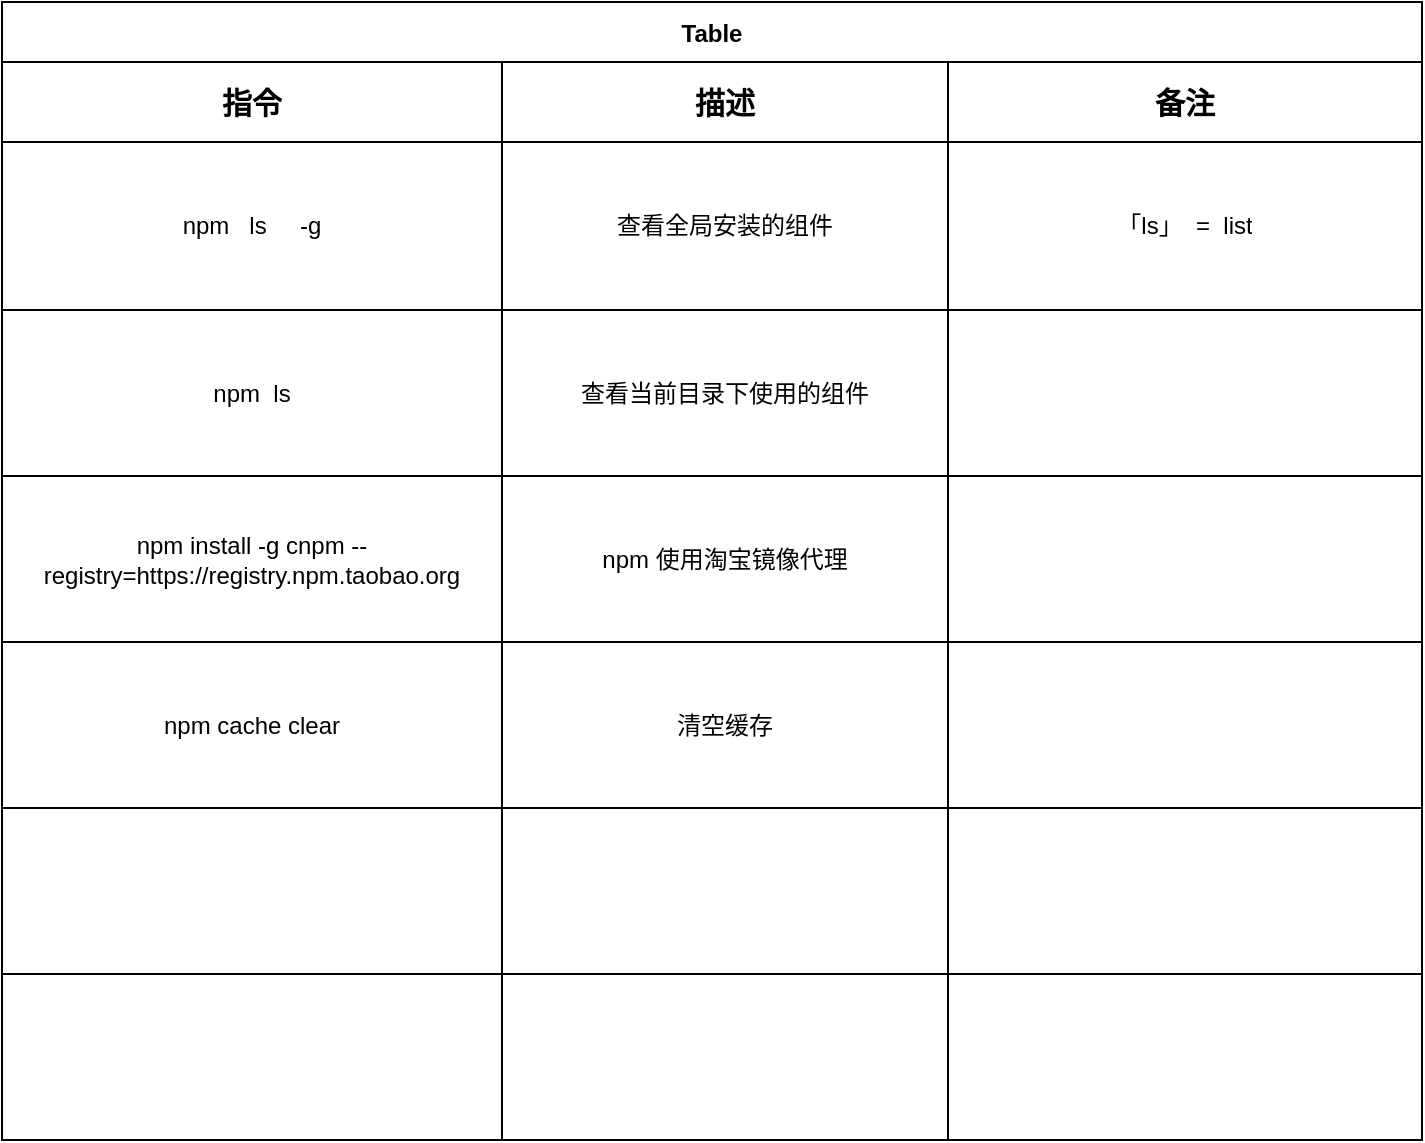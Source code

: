 <mxfile version="20.8.23" type="github" pages="4">
  <diagram id="Oyq91yuEJXcaoIzXLyiR" name="常用指令">
    <mxGraphModel dx="1658" dy="853" grid="1" gridSize="10" guides="1" tooltips="1" connect="1" arrows="1" fold="1" page="1" pageScale="1" pageWidth="827" pageHeight="1169" math="0" shadow="0">
      <root>
        <mxCell id="0" />
        <mxCell id="1" parent="0" />
        <mxCell id="O1SG60CZXvXo5kb9yoQP-1" value="Table" style="shape=table;startSize=30;container=1;collapsible=0;childLayout=tableLayout;fontStyle=1;align=center;" parent="1" vertex="1">
          <mxGeometry x="70" y="200" width="710" height="569" as="geometry" />
        </mxCell>
        <mxCell id="O1SG60CZXvXo5kb9yoQP-2" value="" style="shape=tableRow;horizontal=0;startSize=0;swimlaneHead=0;swimlaneBody=0;top=0;left=0;bottom=0;right=0;collapsible=0;dropTarget=0;fillColor=none;points=[[0,0.5],[1,0.5]];portConstraint=eastwest;fontStyle=0" parent="O1SG60CZXvXo5kb9yoQP-1" vertex="1">
          <mxGeometry y="30" width="710" height="40" as="geometry" />
        </mxCell>
        <mxCell id="O1SG60CZXvXo5kb9yoQP-3" value="指令" style="shape=partialRectangle;html=1;whiteSpace=wrap;connectable=0;fillColor=none;top=0;left=0;bottom=0;right=0;overflow=hidden;fontStyle=1;fontSize=15;fontFamily=Times New Roman;" parent="O1SG60CZXvXo5kb9yoQP-2" vertex="1">
          <mxGeometry width="250" height="40" as="geometry">
            <mxRectangle width="250" height="40" as="alternateBounds" />
          </mxGeometry>
        </mxCell>
        <mxCell id="O1SG60CZXvXo5kb9yoQP-4" value="描述" style="shape=partialRectangle;html=1;whiteSpace=wrap;connectable=0;fillColor=none;top=0;left=0;bottom=0;right=0;overflow=hidden;fontStyle=1;fontSize=15;fontFamily=Times New Roman;" parent="O1SG60CZXvXo5kb9yoQP-2" vertex="1">
          <mxGeometry x="250" width="223" height="40" as="geometry">
            <mxRectangle width="223" height="40" as="alternateBounds" />
          </mxGeometry>
        </mxCell>
        <mxCell id="O1SG60CZXvXo5kb9yoQP-5" value="备注" style="shape=partialRectangle;html=1;whiteSpace=wrap;connectable=0;fillColor=none;top=0;left=0;bottom=0;right=0;overflow=hidden;fontStyle=1;fontSize=15;fontFamily=Times New Roman;" parent="O1SG60CZXvXo5kb9yoQP-2" vertex="1">
          <mxGeometry x="473" width="237" height="40" as="geometry">
            <mxRectangle width="237" height="40" as="alternateBounds" />
          </mxGeometry>
        </mxCell>
        <mxCell id="O1SG60CZXvXo5kb9yoQP-6" value="" style="shape=tableRow;horizontal=0;startSize=0;swimlaneHead=0;swimlaneBody=0;top=0;left=0;bottom=0;right=0;collapsible=0;dropTarget=0;fillColor=none;points=[[0,0.5],[1,0.5]];portConstraint=eastwest;" parent="O1SG60CZXvXo5kb9yoQP-1" vertex="1">
          <mxGeometry y="70" width="710" height="84" as="geometry" />
        </mxCell>
        <mxCell id="O1SG60CZXvXo5kb9yoQP-7" value="npm&amp;nbsp;&amp;nbsp; ls &amp;nbsp; &amp;nbsp; -g" style="shape=partialRectangle;html=1;whiteSpace=wrap;connectable=0;fillColor=none;top=0;left=0;bottom=0;right=0;overflow=hidden;" parent="O1SG60CZXvXo5kb9yoQP-6" vertex="1">
          <mxGeometry width="250" height="84" as="geometry">
            <mxRectangle width="250" height="84" as="alternateBounds" />
          </mxGeometry>
        </mxCell>
        <mxCell id="O1SG60CZXvXo5kb9yoQP-8" value="查看全局安装的组件" style="shape=partialRectangle;html=1;whiteSpace=wrap;connectable=0;fillColor=none;top=0;left=0;bottom=0;right=0;overflow=hidden;" parent="O1SG60CZXvXo5kb9yoQP-6" vertex="1">
          <mxGeometry x="250" width="223" height="84" as="geometry">
            <mxRectangle width="223" height="84" as="alternateBounds" />
          </mxGeometry>
        </mxCell>
        <mxCell id="O1SG60CZXvXo5kb9yoQP-9" value="「ls」&amp;nbsp; =&amp;nbsp; list" style="shape=partialRectangle;html=1;whiteSpace=wrap;connectable=0;fillColor=none;top=0;left=0;bottom=0;right=0;overflow=hidden;" parent="O1SG60CZXvXo5kb9yoQP-6" vertex="1">
          <mxGeometry x="473" width="237" height="84" as="geometry">
            <mxRectangle width="237" height="84" as="alternateBounds" />
          </mxGeometry>
        </mxCell>
        <mxCell id="O1SG60CZXvXo5kb9yoQP-10" value="" style="shape=tableRow;horizontal=0;startSize=0;swimlaneHead=0;swimlaneBody=0;top=0;left=0;bottom=0;right=0;collapsible=0;dropTarget=0;fillColor=none;points=[[0,0.5],[1,0.5]];portConstraint=eastwest;" parent="O1SG60CZXvXo5kb9yoQP-1" vertex="1">
          <mxGeometry y="154" width="710" height="83" as="geometry" />
        </mxCell>
        <mxCell id="O1SG60CZXvXo5kb9yoQP-11" value="npm&amp;nbsp; ls" style="shape=partialRectangle;html=1;whiteSpace=wrap;connectable=0;fillColor=none;top=0;left=0;bottom=0;right=0;overflow=hidden;" parent="O1SG60CZXvXo5kb9yoQP-10" vertex="1">
          <mxGeometry width="250" height="83" as="geometry">
            <mxRectangle width="250" height="83" as="alternateBounds" />
          </mxGeometry>
        </mxCell>
        <mxCell id="O1SG60CZXvXo5kb9yoQP-12" value="查看当前目录下使用的组件" style="shape=partialRectangle;html=1;whiteSpace=wrap;connectable=0;fillColor=none;top=0;left=0;bottom=0;right=0;overflow=hidden;" parent="O1SG60CZXvXo5kb9yoQP-10" vertex="1">
          <mxGeometry x="250" width="223" height="83" as="geometry">
            <mxRectangle width="223" height="83" as="alternateBounds" />
          </mxGeometry>
        </mxCell>
        <mxCell id="O1SG60CZXvXo5kb9yoQP-13" value="" style="shape=partialRectangle;html=1;whiteSpace=wrap;connectable=0;fillColor=none;top=0;left=0;bottom=0;right=0;overflow=hidden;" parent="O1SG60CZXvXo5kb9yoQP-10" vertex="1">
          <mxGeometry x="473" width="237" height="83" as="geometry">
            <mxRectangle width="237" height="83" as="alternateBounds" />
          </mxGeometry>
        </mxCell>
        <mxCell id="O1SG60CZXvXo5kb9yoQP-22" value="" style="shape=tableRow;horizontal=0;startSize=0;swimlaneHead=0;swimlaneBody=0;top=0;left=0;bottom=0;right=0;collapsible=0;dropTarget=0;fillColor=none;points=[[0,0.5],[1,0.5]];portConstraint=eastwest;" parent="O1SG60CZXvXo5kb9yoQP-1" vertex="1">
          <mxGeometry y="237" width="710" height="83" as="geometry" />
        </mxCell>
        <mxCell id="O1SG60CZXvXo5kb9yoQP-23" value="npm install -g cnpm --registry=https://registry.npm.taobao.org" style="shape=partialRectangle;html=1;whiteSpace=wrap;connectable=0;fillColor=none;top=0;left=0;bottom=0;right=0;overflow=hidden;" parent="O1SG60CZXvXo5kb9yoQP-22" vertex="1">
          <mxGeometry width="250" height="83" as="geometry">
            <mxRectangle width="250" height="83" as="alternateBounds" />
          </mxGeometry>
        </mxCell>
        <mxCell id="O1SG60CZXvXo5kb9yoQP-24" value="npm 使用淘宝镜像代理" style="shape=partialRectangle;html=1;whiteSpace=wrap;connectable=0;fillColor=none;top=0;left=0;bottom=0;right=0;overflow=hidden;" parent="O1SG60CZXvXo5kb9yoQP-22" vertex="1">
          <mxGeometry x="250" width="223" height="83" as="geometry">
            <mxRectangle width="223" height="83" as="alternateBounds" />
          </mxGeometry>
        </mxCell>
        <mxCell id="O1SG60CZXvXo5kb9yoQP-25" value="" style="shape=partialRectangle;html=1;whiteSpace=wrap;connectable=0;fillColor=none;top=0;left=0;bottom=0;right=0;overflow=hidden;" parent="O1SG60CZXvXo5kb9yoQP-22" vertex="1">
          <mxGeometry x="473" width="237" height="83" as="geometry">
            <mxRectangle width="237" height="83" as="alternateBounds" />
          </mxGeometry>
        </mxCell>
        <mxCell id="O1SG60CZXvXo5kb9yoQP-18" value="" style="shape=tableRow;horizontal=0;startSize=0;swimlaneHead=0;swimlaneBody=0;top=0;left=0;bottom=0;right=0;collapsible=0;dropTarget=0;fillColor=none;points=[[0,0.5],[1,0.5]];portConstraint=eastwest;" parent="O1SG60CZXvXo5kb9yoQP-1" vertex="1">
          <mxGeometry y="320" width="710" height="83" as="geometry" />
        </mxCell>
        <mxCell id="O1SG60CZXvXo5kb9yoQP-19" value="npm cache clear" style="shape=partialRectangle;html=1;whiteSpace=wrap;connectable=0;fillColor=none;top=0;left=0;bottom=0;right=0;overflow=hidden;" parent="O1SG60CZXvXo5kb9yoQP-18" vertex="1">
          <mxGeometry width="250" height="83" as="geometry">
            <mxRectangle width="250" height="83" as="alternateBounds" />
          </mxGeometry>
        </mxCell>
        <mxCell id="O1SG60CZXvXo5kb9yoQP-20" value="清空缓存" style="shape=partialRectangle;html=1;whiteSpace=wrap;connectable=0;fillColor=none;top=0;left=0;bottom=0;right=0;overflow=hidden;" parent="O1SG60CZXvXo5kb9yoQP-18" vertex="1">
          <mxGeometry x="250" width="223" height="83" as="geometry">
            <mxRectangle width="223" height="83" as="alternateBounds" />
          </mxGeometry>
        </mxCell>
        <mxCell id="O1SG60CZXvXo5kb9yoQP-21" value="" style="shape=partialRectangle;html=1;whiteSpace=wrap;connectable=0;fillColor=none;top=0;left=0;bottom=0;right=0;overflow=hidden;" parent="O1SG60CZXvXo5kb9yoQP-18" vertex="1">
          <mxGeometry x="473" width="237" height="83" as="geometry">
            <mxRectangle width="237" height="83" as="alternateBounds" />
          </mxGeometry>
        </mxCell>
        <mxCell id="O1SG60CZXvXo5kb9yoQP-26" value="" style="shape=tableRow;horizontal=0;startSize=0;swimlaneHead=0;swimlaneBody=0;top=0;left=0;bottom=0;right=0;collapsible=0;dropTarget=0;fillColor=none;points=[[0,0.5],[1,0.5]];portConstraint=eastwest;" parent="O1SG60CZXvXo5kb9yoQP-1" vertex="1">
          <mxGeometry y="403" width="710" height="83" as="geometry" />
        </mxCell>
        <mxCell id="O1SG60CZXvXo5kb9yoQP-27" value="" style="shape=partialRectangle;html=1;whiteSpace=wrap;connectable=0;fillColor=none;top=0;left=0;bottom=0;right=0;overflow=hidden;" parent="O1SG60CZXvXo5kb9yoQP-26" vertex="1">
          <mxGeometry width="250" height="83" as="geometry">
            <mxRectangle width="250" height="83" as="alternateBounds" />
          </mxGeometry>
        </mxCell>
        <mxCell id="O1SG60CZXvXo5kb9yoQP-28" value="" style="shape=partialRectangle;html=1;whiteSpace=wrap;connectable=0;fillColor=none;top=0;left=0;bottom=0;right=0;overflow=hidden;" parent="O1SG60CZXvXo5kb9yoQP-26" vertex="1">
          <mxGeometry x="250" width="223" height="83" as="geometry">
            <mxRectangle width="223" height="83" as="alternateBounds" />
          </mxGeometry>
        </mxCell>
        <mxCell id="O1SG60CZXvXo5kb9yoQP-29" value="" style="shape=partialRectangle;html=1;whiteSpace=wrap;connectable=0;fillColor=none;top=0;left=0;bottom=0;right=0;overflow=hidden;" parent="O1SG60CZXvXo5kb9yoQP-26" vertex="1">
          <mxGeometry x="473" width="237" height="83" as="geometry">
            <mxRectangle width="237" height="83" as="alternateBounds" />
          </mxGeometry>
        </mxCell>
        <mxCell id="O1SG60CZXvXo5kb9yoQP-30" value="" style="shape=tableRow;horizontal=0;startSize=0;swimlaneHead=0;swimlaneBody=0;top=0;left=0;bottom=0;right=0;collapsible=0;dropTarget=0;fillColor=none;points=[[0,0.5],[1,0.5]];portConstraint=eastwest;" parent="O1SG60CZXvXo5kb9yoQP-1" vertex="1">
          <mxGeometry y="486" width="710" height="83" as="geometry" />
        </mxCell>
        <mxCell id="O1SG60CZXvXo5kb9yoQP-31" value="" style="shape=partialRectangle;html=1;whiteSpace=wrap;connectable=0;fillColor=none;top=0;left=0;bottom=0;right=0;overflow=hidden;" parent="O1SG60CZXvXo5kb9yoQP-30" vertex="1">
          <mxGeometry width="250" height="83" as="geometry">
            <mxRectangle width="250" height="83" as="alternateBounds" />
          </mxGeometry>
        </mxCell>
        <mxCell id="O1SG60CZXvXo5kb9yoQP-32" value="" style="shape=partialRectangle;html=1;whiteSpace=wrap;connectable=0;fillColor=none;top=0;left=0;bottom=0;right=0;overflow=hidden;" parent="O1SG60CZXvXo5kb9yoQP-30" vertex="1">
          <mxGeometry x="250" width="223" height="83" as="geometry">
            <mxRectangle width="223" height="83" as="alternateBounds" />
          </mxGeometry>
        </mxCell>
        <mxCell id="O1SG60CZXvXo5kb9yoQP-33" value="" style="shape=partialRectangle;html=1;whiteSpace=wrap;connectable=0;fillColor=none;top=0;left=0;bottom=0;right=0;overflow=hidden;" parent="O1SG60CZXvXo5kb9yoQP-30" vertex="1">
          <mxGeometry x="473" width="237" height="83" as="geometry">
            <mxRectangle width="237" height="83" as="alternateBounds" />
          </mxGeometry>
        </mxCell>
      </root>
    </mxGraphModel>
  </diagram>
  <diagram id="3oZ66BccIARPzf75Hjq8" name="appsmith">
    <mxGraphModel dx="1690" dy="869" grid="1" gridSize="10" guides="1" tooltips="1" connect="1" arrows="1" fold="1" page="1" pageScale="1" pageWidth="827" pageHeight="1169" math="0" shadow="0">
      <root>
        <mxCell id="0" />
        <mxCell id="1" parent="0" />
        <mxCell id="EznXvz_GgfEnm_U53FfZ-1" value="appsmith" style="swimlane;startSize=20;horizontal=1;containerType=tree;" parent="1" vertex="1">
          <mxGeometry x="40" y="20" width="760" height="410" as="geometry" />
        </mxCell>
        <mxCell id="EznXvz_GgfEnm_U53FfZ-2" value="" style="edgeStyle=entityRelationEdgeStyle;startArrow=none;endArrow=none;segment=10;curved=1;sourcePerimeterSpacing=0;targetPerimeterSpacing=0;rounded=0;" parent="EznXvz_GgfEnm_U53FfZ-1" source="EznXvz_GgfEnm_U53FfZ-6" target="EznXvz_GgfEnm_U53FfZ-7" edge="1">
          <mxGeometry relative="1" as="geometry" />
        </mxCell>
        <mxCell id="EznXvz_GgfEnm_U53FfZ-3" value="" style="edgeStyle=entityRelationEdgeStyle;startArrow=none;endArrow=none;segment=10;curved=1;sourcePerimeterSpacing=0;targetPerimeterSpacing=0;rounded=0;" parent="EznXvz_GgfEnm_U53FfZ-1" source="EznXvz_GgfEnm_U53FfZ-6" target="EznXvz_GgfEnm_U53FfZ-8" edge="1">
          <mxGeometry relative="1" as="geometry" />
        </mxCell>
        <mxCell id="EznXvz_GgfEnm_U53FfZ-4" value="" style="edgeStyle=entityRelationEdgeStyle;startArrow=none;endArrow=none;segment=10;curved=1;sourcePerimeterSpacing=0;targetPerimeterSpacing=0;rounded=0;" parent="EznXvz_GgfEnm_U53FfZ-1" source="EznXvz_GgfEnm_U53FfZ-6" target="EznXvz_GgfEnm_U53FfZ-9" edge="1">
          <mxGeometry relative="1" as="geometry" />
        </mxCell>
        <mxCell id="EznXvz_GgfEnm_U53FfZ-5" value="" style="edgeStyle=entityRelationEdgeStyle;startArrow=none;endArrow=none;segment=10;curved=1;sourcePerimeterSpacing=0;targetPerimeterSpacing=0;rounded=0;" parent="EznXvz_GgfEnm_U53FfZ-1" source="EznXvz_GgfEnm_U53FfZ-6" target="EznXvz_GgfEnm_U53FfZ-10" edge="1">
          <mxGeometry relative="1" as="geometry" />
        </mxCell>
        <mxCell id="EznXvz_GgfEnm_U53FfZ-6" value="Central Idea" style="ellipse;whiteSpace=wrap;html=1;align=center;treeFolding=1;treeMoving=1;newEdgeStyle={&quot;edgeStyle&quot;:&quot;entityRelationEdgeStyle&quot;,&quot;startArrow&quot;:&quot;none&quot;,&quot;endArrow&quot;:&quot;none&quot;,&quot;segment&quot;:10,&quot;curved&quot;:1,&quot;sourcePerimeterSpacing&quot;:0,&quot;targetPerimeterSpacing&quot;:0};" parent="EznXvz_GgfEnm_U53FfZ-1" vertex="1">
          <mxGeometry x="160" y="60" width="100" height="40" as="geometry" />
        </mxCell>
        <mxCell id="EznXvz_GgfEnm_U53FfZ-7" value="准备" style="whiteSpace=wrap;html=1;rounded=1;arcSize=50;align=center;verticalAlign=middle;strokeWidth=1;autosize=1;spacing=4;treeFolding=1;treeMoving=1;newEdgeStyle={&quot;edgeStyle&quot;:&quot;entityRelationEdgeStyle&quot;,&quot;startArrow&quot;:&quot;none&quot;,&quot;endArrow&quot;:&quot;none&quot;,&quot;segment&quot;:10,&quot;curved&quot;:1,&quot;sourcePerimeterSpacing&quot;:0,&quot;targetPerimeterSpacing&quot;:0};" parent="EznXvz_GgfEnm_U53FfZ-1" vertex="1">
          <mxGeometry x="325" y="35" width="70" height="30" as="geometry" />
        </mxCell>
        <mxCell id="EznXvz_GgfEnm_U53FfZ-8" value="Branch" style="whiteSpace=wrap;html=1;shape=partialRectangle;top=0;left=0;bottom=1;right=0;points=[[0,1],[1,1]];fillColor=none;align=center;verticalAlign=bottom;routingCenterY=0.5;snapToPoint=1;autosize=1;treeFolding=1;treeMoving=1;newEdgeStyle={&quot;edgeStyle&quot;:&quot;entityRelationEdgeStyle&quot;,&quot;startArrow&quot;:&quot;none&quot;,&quot;endArrow&quot;:&quot;none&quot;,&quot;segment&quot;:10,&quot;curved&quot;:1,&quot;sourcePerimeterSpacing&quot;:0,&quot;targetPerimeterSpacing&quot;:0};" parent="EznXvz_GgfEnm_U53FfZ-1" vertex="1">
          <mxGeometry x="320" y="80" width="72" height="26" as="geometry" />
        </mxCell>
        <mxCell id="EznXvz_GgfEnm_U53FfZ-9" value="Topic" style="whiteSpace=wrap;html=1;rounded=1;arcSize=50;align=center;verticalAlign=middle;strokeWidth=1;autosize=1;spacing=4;treeFolding=1;treeMoving=1;newEdgeStyle={&quot;edgeStyle&quot;:&quot;entityRelationEdgeStyle&quot;,&quot;startArrow&quot;:&quot;none&quot;,&quot;endArrow&quot;:&quot;none&quot;,&quot;segment&quot;:10,&quot;curved&quot;:1,&quot;sourcePerimeterSpacing&quot;:0,&quot;targetPerimeterSpacing&quot;:0};" parent="EznXvz_GgfEnm_U53FfZ-1" vertex="1">
          <mxGeometry x="20" y="40" width="80" height="20" as="geometry" />
        </mxCell>
        <mxCell id="EznXvz_GgfEnm_U53FfZ-10" value="Branch" style="whiteSpace=wrap;html=1;shape=partialRectangle;top=0;left=0;bottom=1;right=0;points=[[0,1],[1,1]];fillColor=none;align=center;verticalAlign=bottom;routingCenterY=0.5;snapToPoint=1;autosize=1;treeFolding=1;treeMoving=1;newEdgeStyle={&quot;edgeStyle&quot;:&quot;entityRelationEdgeStyle&quot;,&quot;startArrow&quot;:&quot;none&quot;,&quot;endArrow&quot;:&quot;none&quot;,&quot;segment&quot;:10,&quot;curved&quot;:1,&quot;sourcePerimeterSpacing&quot;:0,&quot;targetPerimeterSpacing&quot;:0};" parent="EznXvz_GgfEnm_U53FfZ-1" vertex="1">
          <mxGeometry x="20" y="80" width="72" height="26" as="geometry" />
        </mxCell>
        <mxCell id="EznXvz_GgfEnm_U53FfZ-11" value="" style="edgeStyle=entityRelationEdgeStyle;startArrow=none;endArrow=none;segment=10;curved=1;sourcePerimeterSpacing=0;targetPerimeterSpacing=0;rounded=0;" parent="EznXvz_GgfEnm_U53FfZ-1" source="EznXvz_GgfEnm_U53FfZ-7" target="EznXvz_GgfEnm_U53FfZ-12" edge="1">
          <mxGeometry relative="1" as="geometry">
            <mxPoint x="300" y="100" as="sourcePoint" />
          </mxGeometry>
        </mxCell>
        <mxCell id="EznXvz_GgfEnm_U53FfZ-12" value="&lt;div&gt;github地址&lt;/div&gt;&lt;div&gt;https://github.com/appsmithorg/appsmith&lt;br&gt;&lt;/div&gt;" style="whiteSpace=wrap;html=1;rounded=1;arcSize=50;align=center;verticalAlign=middle;strokeWidth=1;autosize=1;spacing=4;treeFolding=1;treeMoving=1;newEdgeStyle={&quot;edgeStyle&quot;:&quot;entityRelationEdgeStyle&quot;,&quot;startArrow&quot;:&quot;none&quot;,&quot;endArrow&quot;:&quot;none&quot;,&quot;segment&quot;:10,&quot;curved&quot;:1,&quot;sourcePerimeterSpacing&quot;:0,&quot;targetPerimeterSpacing&quot;:0};" parent="EznXvz_GgfEnm_U53FfZ-1" vertex="1" collapsed="1">
          <mxGeometry x="420" y="25" width="280" height="50" as="geometry" />
        </mxCell>
        <mxCell id="EznXvz_GgfEnm_U53FfZ-13" value="" style="edgeStyle=entityRelationEdgeStyle;startArrow=none;endArrow=none;segment=10;curved=1;sourcePerimeterSpacing=0;targetPerimeterSpacing=0;rounded=0;" parent="EznXvz_GgfEnm_U53FfZ-1" source="EznXvz_GgfEnm_U53FfZ-7" target="EznXvz_GgfEnm_U53FfZ-14" edge="1">
          <mxGeometry relative="1" as="geometry">
            <mxPoint x="435" y="70" as="sourcePoint" />
          </mxGeometry>
        </mxCell>
        <mxCell id="EznXvz_GgfEnm_U53FfZ-14" value="&lt;div&gt;官方文档&lt;/div&gt;&lt;div&gt;https://docs.appsmith.com/&lt;br&gt;&lt;/div&gt;" style="whiteSpace=wrap;html=1;rounded=1;arcSize=50;align=center;verticalAlign=middle;strokeWidth=1;autosize=1;spacing=4;treeFolding=1;treeMoving=1;newEdgeStyle={&quot;edgeStyle&quot;:&quot;entityRelationEdgeStyle&quot;,&quot;startArrow&quot;:&quot;none&quot;,&quot;endArrow&quot;:&quot;none&quot;,&quot;segment&quot;:10,&quot;curved&quot;:1,&quot;sourcePerimeterSpacing&quot;:0,&quot;targetPerimeterSpacing&quot;:0};" parent="EznXvz_GgfEnm_U53FfZ-1" vertex="1" collapsed="1">
          <mxGeometry x="430" y="100" width="200" height="50" as="geometry" />
        </mxCell>
      </root>
    </mxGraphModel>
  </diagram>
  <diagram id="8CkK0KpGYblpqs3_XMy9" name="精工自动化">
    <mxGraphModel dx="1690" dy="869" grid="1" gridSize="10" guides="1" tooltips="1" connect="1" arrows="1" fold="1" page="1" pageScale="1" pageWidth="827" pageHeight="1169" math="0" shadow="0">
      <root>
        <mxCell id="0" />
        <mxCell id="1" parent="0" />
        <mxCell id="S9jbwgTahuwKmeS9QQG_-10" value="目录" style="swimlane;fontStyle=1;childLayout=stackLayout;horizontal=1;startSize=26;fillColor=#f5f5f5;horizontalStack=0;resizeParent=1;resizeParentMax=0;resizeLast=0;collapsible=1;marginBottom=0;html=1;strokeColor=#666666;strokeWidth=1;fontSize=13;fontColor=#333333;" vertex="1" parent="1">
          <mxGeometry x="26" y="50" width="776" height="710" as="geometry">
            <mxRectangle x="26" y="50" width="70" height="30" as="alternateBounds" />
          </mxGeometry>
        </mxCell>
        <mxCell id="S9jbwgTahuwKmeS9QQG_-14" value="&lt;b&gt;服务器&lt;/b&gt;" style="swimlane;fontStyle=0;childLayout=stackLayout;horizontal=1;startSize=30;horizontalStack=0;resizeParent=1;resizeParentMax=0;resizeLast=0;collapsible=1;marginBottom=0;html=1;strokeWidth=1;fontSize=12;fillColor=#d5e8d4;strokeColor=#82b366;" vertex="1" parent="S9jbwgTahuwKmeS9QQG_-10">
          <mxGeometry y="26" width="776" height="198" as="geometry">
            <mxRectangle y="26" width="776" height="30" as="alternateBounds" />
          </mxGeometry>
        </mxCell>
        <mxCell id="S9jbwgTahuwKmeS9QQG_-15" value="&lt;div&gt;&lt;b&gt;192.168.0.150&amp;nbsp;&amp;nbsp;&amp;nbsp;&amp;nbsp;&amp;nbsp;&amp;nbsp; root : jg20221031&lt;/b&gt;&lt;/div&gt;&lt;div&gt;&lt;br&gt;&lt;/div&gt;&lt;div&gt;Mysql数据库：root@20230217 : 3307&lt;br&gt;&lt;/div&gt;" style="text;strokeColor=none;fillColor=none;align=left;verticalAlign=top;spacingLeft=4;spacingRight=4;overflow=hidden;rotatable=0;points=[[0,0.5],[1,0.5]];portConstraint=eastwest;whiteSpace=wrap;html=1;fontSize=10;fontColor=default;" vertex="1" parent="S9jbwgTahuwKmeS9QQG_-14">
          <mxGeometry y="30" width="776" height="84" as="geometry" />
        </mxCell>
        <mxCell id="S9jbwgTahuwKmeS9QQG_-18" value="&lt;div&gt;&lt;b&gt;192.168.0.194 &amp;nbsp;&amp;nbsp;&amp;nbsp;&amp;nbsp;&amp;nbsp; root : jg20220320&lt;/b&gt;&lt;/div&gt;&lt;div&gt;&lt;br&gt;&lt;/div&gt;&lt;div&gt;Mysql数据库：-&lt;br&gt;&lt;/div&gt;" style="text;strokeColor=none;fillColor=none;align=left;verticalAlign=top;spacingLeft=4;spacingRight=4;overflow=hidden;rotatable=0;points=[[0,0.5],[1,0.5]];portConstraint=eastwest;whiteSpace=wrap;html=1;fontSize=10;fontColor=default;" vertex="1" parent="S9jbwgTahuwKmeS9QQG_-14">
          <mxGeometry y="114" width="776" height="84" as="geometry" />
        </mxCell>
        <mxCell id="S9jbwgTahuwKmeS9QQG_-5" value="扬中压铸" style="swimlane;swimlaneLine=1;fillColor=#d5e8d4;strokeColor=#82b366;startSize=30;" vertex="1" parent="S9jbwgTahuwKmeS9QQG_-10">
          <mxGeometry y="224" width="776" height="460" as="geometry">
            <mxRectangle y="56" width="776" height="30" as="alternateBounds" />
          </mxGeometry>
        </mxCell>
        <mxCell id="S9jbwgTahuwKmeS9QQG_-6" value="&lt;div align=&quot;center&quot;&gt;&lt;b&gt;正式环境&lt;/b&gt;&lt;/div&gt;&lt;div align=&quot;center&quot;&gt;&lt;b&gt;&lt;br&gt;&lt;/b&gt;&lt;/div&gt;&lt;div&gt;管理地址:&amp;nbsp; 172.168.8:3030/admin&lt;/div&gt;&lt;div&gt;&lt;br&gt;&lt;/div&gt;&lt;div&gt;用户名：admin &lt;br&gt;&lt;/div&gt;&lt;div&gt;密&amp;nbsp;&amp;nbsp; 码 ：jg20221031&lt;/div&gt;&lt;div&gt;&lt;br&gt;&lt;/div&gt;&lt;div&gt;&lt;div&gt;Mysql数据库 : root@20230217 : 3307&lt;br&gt;&lt;/div&gt;&lt;/div&gt;&lt;div&gt;&lt;br&gt;&lt;/div&gt;&lt;div&gt;&lt;font style=&quot;font-size: 11px;&quot;&gt;&lt;font style=&quot;font-size: 10px;&quot;&gt;&lt;font color=&quot;#CC0000&quot;&gt;&lt;font style=&quot;font-size: 9px;&quot;&gt;&lt;font style=&quot;font-size: 8px;&quot;&gt;注意：需要通过跳板机登录&lt;/font&gt;&lt;/font&gt;&lt;/font&gt;&lt;/font&gt;&lt;/font&gt;&lt;/div&gt;&lt;div&gt;&lt;font style=&quot;font-size: 11px;&quot;&gt;&lt;font style=&quot;font-size: 10px;&quot;&gt;&lt;font color=&quot;#CC0000&quot;&gt;&lt;font style=&quot;font-size: 9px;&quot;&gt;&lt;font style=&quot;font-size: 8px;&quot;&gt;&lt;br&gt;&lt;/font&gt;&lt;/font&gt;&lt;/font&gt;&lt;/font&gt;&lt;/font&gt;&lt;/div&gt;&lt;div&gt;&lt;font style=&quot;font-size: 11px;&quot;&gt;&lt;font style=&quot;font-size: 10px;&quot;&gt;&lt;font color=&quot;#CC0000&quot;&gt;&lt;font style=&quot;font-size: 9px;&quot;&gt;&lt;font style=&quot;font-size: 8px;&quot;&gt;&lt;br&gt;&lt;/font&gt;&lt;/font&gt;&lt;/font&gt;&lt;/font&gt;&lt;/font&gt;&lt;/div&gt;&lt;div&gt;&lt;br&gt;&lt;/div&gt;" style="whiteSpace=wrap;html=1;align=left;verticalAlign=top;fillColor=#dae8fc;strokeColor=#6c8ebf;" vertex="1" parent="S9jbwgTahuwKmeS9QQG_-5">
          <mxGeometry x="10" y="40" width="340" height="250" as="geometry" />
        </mxCell>
        <mxCell id="S9jbwgTahuwKmeS9QQG_-7" value="&lt;div align=&quot;center&quot;&gt;&lt;b&gt;测试环境&lt;/b&gt;&lt;/div&gt;&lt;div align=&quot;center&quot;&gt;&lt;b&gt;&lt;br&gt;&lt;/b&gt;&lt;/div&gt;&lt;div&gt;管&amp;nbsp;&amp;nbsp; 理：192.168.0.150:3030/admin&lt;/div&gt;用户名：admin &lt;br&gt;&lt;div&gt;密&amp;nbsp;&amp;nbsp; 码： admin123&lt;/div&gt;&lt;div&gt;&lt;br&gt;&lt;/div&gt;&lt;div&gt;&lt;div&gt;运&amp;nbsp;&amp;nbsp; 维：192.168.0.150:13030&lt;/div&gt;&lt;div&gt;用户名：admin &lt;br&gt;&lt;div&gt;密&amp;nbsp;&amp;nbsp; 码： jg20221031&lt;/div&gt;&lt;div&gt;&lt;br&gt;&lt;/div&gt;&lt;div&gt;页&amp;nbsp;&amp;nbsp; 面：192.168.0.150:3030&lt;/div&gt;&lt;/div&gt;&lt;/div&gt;&lt;div&gt;&lt;br&gt;&lt;/div&gt;&lt;br&gt;&lt;div&gt;&lt;br&gt;&lt;/div&gt;" style="whiteSpace=wrap;html=1;align=left;verticalAlign=top;fillColor=#dae8fc;strokeColor=#6c8ebf;" vertex="1" parent="S9jbwgTahuwKmeS9QQG_-5">
          <mxGeometry x="390" y="40" width="360" height="250" as="geometry" />
        </mxCell>
        <mxCell id="S9jbwgTahuwKmeS9QQG_-8" value="" style="line;strokeWidth=1;html=1;fontSize=8;fontColor=#CC0000;strokeColor=#B3B3B3;" vertex="1" parent="S9jbwgTahuwKmeS9QQG_-5">
          <mxGeometry x="10" y="350" width="740" height="10" as="geometry" />
        </mxCell>
        <mxCell id="S9jbwgTahuwKmeS9QQG_-9" value="" style="line;strokeWidth=1;html=1;fontSize=8;fontColor=#CC0000;strokeColor=#B3B3B3;" vertex="1" parent="S9jbwgTahuwKmeS9QQG_-5">
          <mxGeometry x="10" y="167" width="210" height="10" as="geometry" />
        </mxCell>
        <mxCell id="S9jbwgTahuwKmeS9QQG_-13" value="Item 3" style="text;strokeColor=none;fillColor=none;align=left;verticalAlign=top;spacingLeft=4;spacingRight=4;overflow=hidden;rotatable=0;points=[[0,0.5],[1,0.5]];portConstraint=eastwest;whiteSpace=wrap;html=1;fontSize=8;fontColor=#CC0000;" vertex="1" parent="S9jbwgTahuwKmeS9QQG_-10">
          <mxGeometry y="684" width="776" height="26" as="geometry" />
        </mxCell>
      </root>
    </mxGraphModel>
  </diagram>
  <diagram id="cEotMJPRlifbpa8ZMMYa" name="plc">
    <mxGraphModel dx="1382" dy="711" grid="1" gridSize="10" guides="1" tooltips="1" connect="1" arrows="1" fold="1" page="1" pageScale="1" pageWidth="827" pageHeight="1169" math="0" shadow="0">
      <root>
        <mxCell id="0" />
        <mxCell id="1" parent="0" />
        <mxCell id="aY1al83q_VALvQ0TfHub-67" value="&lt;div style=&quot;font-size: 17px;&quot; align=&quot;center&quot;&gt;&lt;font style=&quot;font-size: 17px;&quot;&gt;&lt;span style=&quot;&quot;&gt;&lt;span style=&quot;&quot;&gt;&lt;font style=&quot;font-size: 17px;&quot;&gt;&lt;font style=&quot;font-size: 17px;&quot;&gt;&lt;font style=&quot;font-size: 18px;&quot;&gt;PLC&lt;/font&gt;&lt;/font&gt;&lt;/font&gt;&lt;/span&gt;&lt;/span&gt;&lt;/font&gt;&lt;/div&gt;" style="swimlane;fontStyle=1;childLayout=stackLayout;horizontal=1;startSize=30;fillColor=#FFFFFF;horizontalStack=0;resizeParent=1;resizeParentMax=0;resizeLast=0;collapsible=1;marginBottom=0;html=1;verticalAlign=bottom;align=center;swimlaneFillColor=none;fillStyle=auto;fontSize=16;" parent="1" vertex="1">
          <mxGeometry x="120" y="70" width="560" height="495" as="geometry">
            <mxRectangle x="120" y="70" width="430" height="30" as="alternateBounds" />
          </mxGeometry>
        </mxCell>
        <mxCell id="jdKB1NrS4meM1J0Klcw4-1" value="&lt;div style=&quot;font-size: 15px;&quot;&gt;&lt;font style=&quot;font-size: 15px;&quot;&gt;&lt;b style=&quot;&quot;&gt;&lt;span style=&quot;&quot;&gt;&lt;font style=&quot;font-size: 15px;&quot;&gt;&lt;font style=&quot;font-size: 15px;&quot;&gt;&lt;font style=&quot;font-size: 16px;&quot;&gt;PLC概述&lt;/font&gt;&lt;/font&gt;&lt;/font&gt;&lt;/span&gt;&lt;/b&gt;&lt;/font&gt;&lt;/div&gt;" style="swimlane;fontStyle=1;childLayout=stackLayout;horizontal=1;startSize=30;fillColor=#FFFFFF;horizontalStack=0;resizeParent=1;resizeParentMax=0;resizeLast=0;collapsible=1;marginBottom=0;html=1;verticalAlign=middle;align=left;swimlaneFillColor=none;fillStyle=auto;spacingLeft=24;fontSize=14;gradientColor=#E6E6E6;gradientDirection=radial;" parent="aY1al83q_VALvQ0TfHub-67" vertex="1" collapsed="1">
          <mxGeometry y="30" width="560" height="30" as="geometry">
            <mxRectangle y="30" width="560" height="2097" as="alternateBounds" />
          </mxGeometry>
        </mxCell>
        <mxCell id="jdKB1NrS4meM1J0Klcw4-2" value="&lt;div&gt;&lt;b&gt;&lt;font style=&quot;font-size: 13px;&quot;&gt;&lt;font style=&quot;font-size: 14px;&quot;&gt;PLC &amp;nbsp; 可编程逻辑控制器 &lt;br&gt;&lt;/font&gt;&lt;/font&gt;&lt;/b&gt;&lt;/div&gt;&lt;div style=&quot;font-size: 13px;&quot;&gt;&lt;font style=&quot;font-size: 13px;&quot;&gt;&lt;font style=&quot;font-size: 13px;&quot;&gt;&lt;font style=&quot;font-size: 13px;&quot;&gt;&lt;font style=&quot;font-size: 12px;&quot;&gt;&amp;nbsp;&amp;nbsp;&amp;nbsp; - 自动画产线的大脑&lt;/font&gt;&lt;/font&gt;&lt;/font&gt;&lt;/font&gt;&lt;/div&gt;&lt;div&gt;&lt;br&gt;&lt;/div&gt;&lt;div&gt;&lt;b&gt;P&lt;/b&gt; -&lt;span style=&quot;background-color: rgb(204, 0, 0);&quot;&gt; Programmable&lt;/span&gt;&lt;b&gt;&lt;span style=&quot;background-color: rgb(204, 0, 0);&quot;&gt;&amp;nbsp;&lt;/span&gt;&amp;nbsp;&amp;nbsp;&amp;nbsp; L&lt;/b&gt; -&lt;span style=&quot;background-color: rgb(204, 0, 0);&quot;&gt; Logic&lt;/span&gt;&lt;b&gt;&lt;span style=&quot;background-color: rgb(204, 0, 0);&quot;&gt;&amp;nbsp;&lt;/span&gt;&amp;nbsp;&amp;nbsp;&amp;nbsp;&amp;nbsp;&amp;nbsp;&amp;nbsp; C&lt;/b&gt; -&lt;span style=&quot;background-color: rgb(204, 0, 0);&quot;&gt; Controller&amp;nbsp; &lt;br&gt;&lt;/span&gt;&lt;/div&gt;&lt;div&gt;&lt;br&gt;&lt;/div&gt;&lt;div&gt;&lt;br&gt;&lt;/div&gt;" style="text;strokeColor=none;fillColor=none;align=center;verticalAlign=top;spacingLeft=4;spacingRight=4;overflow=hidden;rotatable=0;points=[[0,0.5],[1,0.5]];portConstraint=eastwest;whiteSpace=wrap;html=1;" parent="jdKB1NrS4meM1J0Klcw4-1" vertex="1">
          <mxGeometry y="30" width="560" height="84" as="geometry" />
        </mxCell>
        <mxCell id="jdKB1NrS4meM1J0Klcw4-4" value="&lt;b&gt;&lt;font style=&quot;font-size: 13px;&quot;&gt;&lt;font style=&quot;font-size: 14px;&quot;&gt;PLC 发展过程&lt;/font&gt;&lt;/font&gt;&lt;/b&gt;" style="text;strokeColor=none;fillColor=none;align=left;verticalAlign=top;spacingLeft=4;spacingRight=4;overflow=hidden;rotatable=0;points=[[0,0.5],[1,0.5]];portConstraint=eastwest;whiteSpace=wrap;html=1;" parent="jdKB1NrS4meM1J0Klcw4-1" vertex="1">
          <mxGeometry y="114" width="560" height="28" as="geometry" />
        </mxCell>
        <mxCell id="aY1al83q_VALvQ0TfHub-6" value="" style="shape=image;verticalLabelPosition=bottom;labelBackgroundColor=default;verticalAlign=top;aspect=fixed;imageAspect=0;image=https://ljq199612.github.io/diagram/images/plc/001.png;" parent="jdKB1NrS4meM1J0Klcw4-1" vertex="1">
          <mxGeometry y="142" width="560" height="191" as="geometry" />
        </mxCell>
        <mxCell id="aY1al83q_VALvQ0TfHub-11" value="&lt;b&gt;&lt;font style=&quot;font-size: 13px;&quot;&gt;&lt;font style=&quot;font-size: 14px;&quot;&gt;常见 PLC 品牌/厂商&lt;br&gt;&lt;/font&gt;&lt;/font&gt;&lt;/b&gt;" style="text;strokeColor=none;fillColor=none;align=left;verticalAlign=bottom;spacingLeft=4;spacingRight=4;overflow=hidden;rotatable=0;points=[[0,0.5],[1,0.5]];portConstraint=eastwest;whiteSpace=wrap;html=1;" parent="jdKB1NrS4meM1J0Klcw4-1" vertex="1">
          <mxGeometry y="333" width="560" height="41" as="geometry" />
        </mxCell>
        <mxCell id="aY1al83q_VALvQ0TfHub-9" value="" style="shape=image;imageAspect=0;aspect=fixed;verticalLabelPosition=bottom;verticalAlign=top;image=https://ljq199612.github.io/diagram/images/plc/002.png;" parent="jdKB1NrS4meM1J0Klcw4-1" vertex="1">
          <mxGeometry y="374" width="560" height="191" as="geometry" />
        </mxCell>
        <mxCell id="aY1al83q_VALvQ0TfHub-19" value="" style="group;verticalAlign=bottom;" parent="jdKB1NrS4meM1J0Klcw4-1" vertex="1" connectable="0">
          <mxGeometry y="565" width="560" height="39" as="geometry" />
        </mxCell>
        <mxCell id="aY1al83q_VALvQ0TfHub-17" value="&amp;nbsp;&lt;b&gt;&lt;font color=&quot;#000000&quot;&gt;PLC 和 CPU的关系&lt;/font&gt;&lt;/b&gt;" style="rounded=0;whiteSpace=wrap;html=1;labelBackgroundColor=#FFFFFF;fontSize=14;fontColor=#FFFFFF;strokeColor=none;verticalAlign=bottom;" parent="aY1al83q_VALvQ0TfHub-19" vertex="1">
          <mxGeometry x="17" width="147" height="39" as="geometry" />
        </mxCell>
        <mxCell id="aY1al83q_VALvQ0TfHub-24" value="" style="sketch=0;outlineConnect=0;fontColor=#232F3E;gradientColor=none;fillColor=#232F3D;strokeColor=none;dashed=0;verticalLabelPosition=bottom;verticalAlign=top;align=center;html=1;fontSize=12;fontStyle=0;aspect=fixed;pointerEvents=1;shape=mxgraph.aws4.question;labelBackgroundColor=#FFFFFF;" parent="aY1al83q_VALvQ0TfHub-19" vertex="1">
          <mxGeometry x="11" y="11.5" width="12" height="22.83" as="geometry" />
        </mxCell>
        <mxCell id="aY1al83q_VALvQ0TfHub-12" value="" style="shape=image;imageAspect=0;aspect=fixed;verticalLabelPosition=bottom;verticalAlign=top;image=https://ljq199612.github.io/diagram/images/plc/003.png;" parent="jdKB1NrS4meM1J0Klcw4-1" vertex="1">
          <mxGeometry y="604" width="560" height="242" as="geometry" />
        </mxCell>
        <mxCell id="aY1al83q_VALvQ0TfHub-29" value="&lt;b&gt;&lt;font style=&quot;font-size: 13px;&quot;&gt;&lt;font style=&quot;font-size: 14px;&quot;&gt;PLC 主要组成部分&lt;br&gt;&lt;/font&gt;&lt;/font&gt;&lt;/b&gt;" style="text;strokeColor=none;fillColor=none;align=left;verticalAlign=bottom;spacingLeft=4;spacingRight=4;overflow=hidden;rotatable=0;points=[[0,0.5],[1,0.5]];portConstraint=eastwest;whiteSpace=wrap;html=1;" parent="jdKB1NrS4meM1J0Klcw4-1" vertex="1">
          <mxGeometry y="846" width="560" height="41" as="geometry" />
        </mxCell>
        <mxCell id="aY1al83q_VALvQ0TfHub-28" value="" style="shape=image;imageAspect=0;aspect=fixed;verticalLabelPosition=bottom;verticalAlign=top;image=https://ljq199612.github.io/diagram/images/plc/004.png;" parent="jdKB1NrS4meM1J0Klcw4-1" vertex="1">
          <mxGeometry y="887" width="560" height="242" as="geometry" />
        </mxCell>
        <mxCell id="aY1al83q_VALvQ0TfHub-31" value="" style="shape=image;imageAspect=0;aspect=fixed;verticalLabelPosition=bottom;verticalAlign=top;image=https://ljq199612.github.io/diagram/images/plc/005.png;" parent="jdKB1NrS4meM1J0Klcw4-1" vertex="1">
          <mxGeometry y="1129" width="560" height="242" as="geometry" />
        </mxCell>
        <mxCell id="aY1al83q_VALvQ0TfHub-32" value="" style="shape=image;imageAspect=0;aspect=fixed;verticalLabelPosition=bottom;verticalAlign=top;image=https://ljq199612.github.io/diagram/images/plc/006.png;" parent="jdKB1NrS4meM1J0Klcw4-1" vertex="1">
          <mxGeometry y="1371" width="560" height="242" as="geometry" />
        </mxCell>
        <mxCell id="aY1al83q_VALvQ0TfHub-33" value="" style="shape=image;imageAspect=0;aspect=fixed;verticalLabelPosition=bottom;verticalAlign=top;image=https://ljq199612.github.io/diagram/images/plc/007.png;" parent="jdKB1NrS4meM1J0Klcw4-1" vertex="1">
          <mxGeometry y="1613" width="560" height="242" as="geometry" />
        </mxCell>
        <mxCell id="aY1al83q_VALvQ0TfHub-49" value="" style="shape=image;imageAspect=0;aspect=fixed;verticalLabelPosition=bottom;verticalAlign=top;image=https://ljq199612.github.io/diagram/images/plc/008.png;" parent="jdKB1NrS4meM1J0Klcw4-1" vertex="1">
          <mxGeometry y="1855" width="560" height="242" as="geometry" />
        </mxCell>
        <mxCell id="aY1al83q_VALvQ0TfHub-51" value="&lt;div style=&quot;font-size: 15px;&quot; align=&quot;left&quot;&gt;&lt;font style=&quot;font-size: 15px;&quot;&gt;&lt;b style=&quot;font-size: 16px;&quot;&gt;&lt;span style=&quot;&quot;&gt;电源模块&lt;br style=&quot;&quot;&gt;&lt;/span&gt;&lt;/b&gt;&lt;/font&gt;&lt;/div&gt;" style="swimlane;fontStyle=1;childLayout=stackLayout;horizontal=1;startSize=30;fillColor=#FFFFFF;horizontalStack=0;resizeParent=1;resizeParentMax=0;resizeLast=0;collapsible=1;marginBottom=0;html=1;verticalAlign=middle;align=left;swimlaneFillColor=none;fillStyle=auto;spacingLeft=24;fontSize=14;gradientColor=#E6E6E6;gradientDirection=radial;" parent="aY1al83q_VALvQ0TfHub-67" vertex="1" collapsed="1">
          <mxGeometry y="60" width="560" height="30" as="geometry">
            <mxRectangle y="60" width="560" height="1578" as="alternateBounds" />
          </mxGeometry>
        </mxCell>
        <mxCell id="aY1al83q_VALvQ0TfHub-52" value="&lt;div&gt;&lt;b&gt;&lt;font style=&quot;font-size: 13px;&quot;&gt;&lt;font style=&quot;font-size: 14px;&quot;&gt;PM 电源模块： PM (&lt;/font&gt;&lt;/font&gt;&lt;/b&gt;M -&lt;b&gt;&amp;nbsp;&lt;/b&gt;&lt;b&gt;&lt;span style=&quot;background-color: rgb(204, 0, 0);&quot;&gt;&amp;nbsp; Module&amp;nbsp;&lt;/span&gt; &amp;nbsp;&amp;nbsp; P&lt;/b&gt; -&amp;nbsp;&lt;span style=&quot;background-color: rgb(204, 0, 0);&quot;&gt; &lt;b&gt;Power&lt;/b&gt;&lt;/span&gt;&lt;b&gt;&lt;span style=&quot;background-color: rgb(204, 0, 0);&quot;&gt; &lt;/span&gt;&amp;nbsp;&amp;nbsp;&amp;nbsp;&amp;nbsp;&amp;nbsp;&amp;nbsp;&amp;nbsp;&lt;/b&gt;&lt;span style=&quot;background-color: rgb(204, 0, 0);&quot;&gt; Supply &lt;/span&gt;&lt;b&gt;&lt;font style=&quot;font-size: 13px;&quot;&gt;&lt;font style=&quot;font-size: 14px;&quot;&gt;) &lt;br&gt;&lt;/font&gt;&lt;/font&gt;&lt;/b&gt;&lt;/div&gt;&lt;div style=&quot;font-size: 13px;&quot;&gt;&lt;font style=&quot;font-size: 13px;&quot;&gt;&lt;font style=&quot;font-size: 13px;&quot;&gt;&lt;font style=&quot;font-size: 13px;&quot;&gt;&lt;font style=&quot;font-size: 12px;&quot;&gt;&amp;nbsp;- 为CPU、信号模块及其他扩展模块、其他用电设备(例如传感器)提供工作供电&lt;br&gt;&lt;/font&gt;&lt;/font&gt;&lt;/font&gt;&lt;/font&gt;&lt;/div&gt;&lt;span style=&quot;background-color: rgb(204, 0, 0);&quot;&gt;&lt;/span&gt;" style="text;strokeColor=none;fillColor=none;align=center;verticalAlign=bottom;spacingLeft=4;spacingRight=4;overflow=hidden;rotatable=0;points=[[0,0.5],[1,0.5]];portConstraint=eastwest;whiteSpace=wrap;html=1;" parent="aY1al83q_VALvQ0TfHub-51" vertex="1">
          <mxGeometry y="30" width="560" height="50" as="geometry" />
        </mxCell>
        <mxCell id="aY1al83q_VALvQ0TfHub-83" value="&lt;b&gt;&lt;font style=&quot;font-size: 13px;&quot;&gt;&lt;font style=&quot;font-size: 14px;&quot;&gt;PM电源模块的接线与开关&lt;br&gt;&lt;/font&gt;&lt;/font&gt;&lt;/b&gt;" style="text;strokeColor=none;fillColor=none;align=left;verticalAlign=bottom;spacingLeft=4;spacingRight=4;overflow=hidden;rotatable=0;points=[[0,0.5],[1,0.5]];portConstraint=eastwest;whiteSpace=wrap;html=1;" parent="aY1al83q_VALvQ0TfHub-51" vertex="1">
          <mxGeometry y="80" width="560" height="41" as="geometry" />
        </mxCell>
        <mxCell id="aY1al83q_VALvQ0TfHub-66" value="" style="shape=image;imageAspect=0;aspect=fixed;verticalLabelPosition=bottom;verticalAlign=top;image=https://ljq199612.github.io/diagram/images/plc/009.png;" parent="aY1al83q_VALvQ0TfHub-51" vertex="1">
          <mxGeometry y="121" width="560" height="242" as="geometry" />
        </mxCell>
        <mxCell id="aY1al83q_VALvQ0TfHub-86" value="&lt;div&gt;&lt;b&gt;&lt;font style=&quot;font-size: 13px;&quot;&gt;&lt;font style=&quot;font-size: 14px;&quot;&gt;PM电源模块的状态显示&lt;/font&gt;&lt;/font&gt;&lt;/b&gt;&lt;font style=&quot;font-size: 13px;&quot;&gt;&lt;font style=&quot;font-size: 14px;&quot;&gt;&lt;font style=&quot;font-size: 13px;&quot;&gt;&lt;font style=&quot;font-size: 12px;&quot;&gt;&amp;nbsp;&amp;nbsp;&amp;nbsp; &lt;font style=&quot;font-size: 11px;&quot;&gt;&lt;font style=&quot;font-size: 10px;&quot;&gt;- 亮、灭&lt;/font&gt;&lt;/font&gt;&lt;/font&gt;&lt;/font&gt;&lt;/font&gt;&lt;/font&gt;&lt;b&gt;&lt;font style=&quot;font-size: 13px;&quot;&gt;&lt;font style=&quot;font-size: 14px;&quot;&gt;&lt;br&gt;&lt;/font&gt;&lt;/font&gt;&lt;/b&gt;&lt;/div&gt;" style="text;strokeColor=none;fillColor=none;align=left;verticalAlign=bottom;spacingLeft=4;spacingRight=4;overflow=hidden;rotatable=0;points=[[0,0.5],[1,0.5]];portConstraint=eastwest;whiteSpace=wrap;html=1;" parent="aY1al83q_VALvQ0TfHub-51" vertex="1">
          <mxGeometry y="363" width="560" height="41" as="geometry" />
        </mxCell>
        <mxCell id="aY1al83q_VALvQ0TfHub-90" value="" style="shape=image;imageAspect=0;aspect=fixed;verticalLabelPosition=bottom;verticalAlign=top;image=https://ljq199612.github.io/diagram/images/plc/010.png;" parent="aY1al83q_VALvQ0TfHub-51" vertex="1">
          <mxGeometry y="404" width="560" height="295" as="geometry" />
        </mxCell>
        <mxCell id="aY1al83q_VALvQ0TfHub-85" value="&lt;div&gt;&lt;b&gt;&lt;font style=&quot;font-size: 13px;&quot;&gt;&lt;font style=&quot;font-size: 14px;&quot;&gt;PS 电源模块： PS (&lt;/font&gt;&lt;/font&gt;&lt;/b&gt;S -&lt;b&gt;&amp;nbsp;&lt;/b&gt;&lt;b&gt;&lt;span style=&quot;background-color: rgb(204, 0, 0);&quot;&gt;&amp;nbsp; System&amp;nbsp;&lt;/span&gt; &amp;nbsp;&amp;nbsp; P&lt;/b&gt; -&amp;nbsp;&lt;span style=&quot;background-color: rgb(204, 0, 0);&quot;&gt; &lt;b&gt;Power&lt;/b&gt;&lt;/span&gt;&lt;b&gt;&lt;span style=&quot;background-color: rgb(204, 0, 0);&quot;&gt; &lt;/span&gt;&amp;nbsp;&amp;nbsp;&amp;nbsp;&amp;nbsp;&amp;nbsp;&amp;nbsp;&amp;nbsp;&lt;/b&gt;&lt;span style=&quot;background-color: rgb(204, 0, 0);&quot;&gt; Supply &lt;/span&gt;&lt;b&gt;&lt;font style=&quot;font-size: 13px;&quot;&gt;&lt;font style=&quot;font-size: 14px;&quot;&gt;) &lt;br&gt;&lt;/font&gt;&lt;/font&gt;&lt;/b&gt;&lt;/div&gt;&lt;div style=&quot;font-size: 13px;&quot;&gt;&lt;font style=&quot;font-size: 13px;&quot;&gt;&lt;font style=&quot;font-size: 13px;&quot;&gt;&lt;font style=&quot;font-size: 13px;&quot;&gt;&lt;font style=&quot;font-size: 12px;&quot;&gt;&amp;nbsp;- 为CPU、信号模块及其他扩展模块提供工作供电&lt;br&gt;&lt;/font&gt;&lt;/font&gt;&lt;/font&gt;&lt;/font&gt;&lt;/div&gt;&lt;span style=&quot;background-color: rgb(204, 0, 0);&quot;&gt;&lt;/span&gt;" style="text;strokeColor=none;fillColor=none;align=center;verticalAlign=bottom;spacingLeft=4;spacingRight=4;overflow=hidden;rotatable=0;points=[[0,0.5],[1,0.5]];portConstraint=eastwest;whiteSpace=wrap;html=1;" parent="aY1al83q_VALvQ0TfHub-51" vertex="1">
          <mxGeometry y="699" width="560" height="68" as="geometry" />
        </mxCell>
        <mxCell id="aY1al83q_VALvQ0TfHub-88" value="&lt;b&gt;&lt;font style=&quot;font-size: 13px;&quot;&gt;&lt;font style=&quot;font-size: 14px;&quot;&gt;PM电源模块的接线与开关&lt;br&gt;&lt;/font&gt;&lt;/font&gt;&lt;/b&gt;" style="text;strokeColor=none;fillColor=none;align=left;verticalAlign=bottom;spacingLeft=4;spacingRight=4;overflow=hidden;rotatable=0;points=[[0,0.5],[1,0.5]];portConstraint=eastwest;whiteSpace=wrap;html=1;" parent="aY1al83q_VALvQ0TfHub-51" vertex="1">
          <mxGeometry y="767" width="560" height="41" as="geometry" />
        </mxCell>
        <mxCell id="aY1al83q_VALvQ0TfHub-91" value="" style="shape=image;imageAspect=0;aspect=fixed;verticalLabelPosition=bottom;verticalAlign=top;image=https://ljq199612.github.io/diagram/images/plc/011.png;" parent="aY1al83q_VALvQ0TfHub-51" vertex="1">
          <mxGeometry y="808" width="560" height="295" as="geometry" />
        </mxCell>
        <mxCell id="aY1al83q_VALvQ0TfHub-87" value="&lt;div style=&quot;font-size: 10px;&quot;&gt;&lt;b&gt;&lt;font style=&quot;font-size: 13px;&quot;&gt;&lt;font style=&quot;font-size: 14px;&quot;&gt;PM电源模块的状态显示&lt;/font&gt;&lt;/font&gt;&lt;/b&gt;&lt;font style=&quot;font-size: 10px;&quot;&gt;&lt;font style=&quot;font-size: 10px;&quot;&gt;&lt;font style=&quot;font-size: 10px;&quot;&gt;&lt;font style=&quot;font-size: 10px;&quot;&gt;&amp;nbsp;&amp;nbsp;&amp;nbsp; &lt;font style=&quot;font-size: 10px;&quot;&gt;&lt;font style=&quot;font-size: 10px;&quot;&gt;- 亮、灭&lt;/font&gt;&lt;/font&gt;&lt;/font&gt;&lt;/font&gt;&lt;/font&gt;&lt;/font&gt;&lt;font style=&quot;font-size: 10px;&quot;&gt;&lt;font style=&quot;font-size: 10px;&quot;&gt;、闪&lt;br&gt;&lt;/font&gt;&lt;/font&gt;&lt;/div&gt;" style="text;strokeColor=none;fillColor=none;align=left;verticalAlign=bottom;spacingLeft=4;spacingRight=4;overflow=hidden;rotatable=0;points=[[0,0.5],[1,0.5]];portConstraint=eastwest;whiteSpace=wrap;html=1;" parent="aY1al83q_VALvQ0TfHub-51" vertex="1">
          <mxGeometry y="1103" width="560" height="41" as="geometry" />
        </mxCell>
        <mxCell id="aY1al83q_VALvQ0TfHub-92" value="" style="shape=image;imageAspect=0;aspect=fixed;verticalLabelPosition=bottom;verticalAlign=top;image=https://ljq199612.github.io/diagram/images/plc/012.png;" parent="aY1al83q_VALvQ0TfHub-51" vertex="1">
          <mxGeometry y="1144" width="560" height="393" as="geometry" />
        </mxCell>
        <mxCell id="aY1al83q_VALvQ0TfHub-89" value="&lt;b&gt;&lt;font style=&quot;font-size: 13px;&quot;&gt;&lt;font style=&quot;font-size: 14px;&quot;&gt;PM/PS 电源模块区别&lt;br&gt;&lt;/font&gt;&lt;/font&gt;&lt;/b&gt;" style="text;strokeColor=none;fillColor=none;align=left;verticalAlign=bottom;spacingLeft=4;spacingRight=4;overflow=hidden;rotatable=0;points=[[0,0.5],[1,0.5]];portConstraint=eastwest;whiteSpace=wrap;html=1;" parent="aY1al83q_VALvQ0TfHub-51" vertex="1">
          <mxGeometry y="1537" width="560" height="41" as="geometry" />
        </mxCell>
        <mxCell id="aY1al83q_VALvQ0TfHub-125" value="&lt;font style=&quot;font-size: 15px;&quot;&gt;&lt;font style=&quot;font-size: 16px;&quot;&gt;CPU 模块&lt;/font&gt;&lt;/font&gt;" style="swimlane;fontStyle=1;childLayout=stackLayout;horizontal=1;startSize=30;fillColor=#FFFFFF;horizontalStack=0;resizeParent=1;resizeParentMax=0;resizeLast=0;collapsible=1;marginBottom=0;html=1;verticalAlign=middle;align=left;swimlaneFillColor=none;fillStyle=auto;spacingLeft=24;fontSize=14;gradientColor=#E6E6E6;gradientDirection=radial;" parent="aY1al83q_VALvQ0TfHub-67" vertex="1" collapsed="1">
          <mxGeometry y="90" width="560" height="30" as="geometry">
            <mxRectangle y="90" width="560" height="71" as="alternateBounds" />
          </mxGeometry>
        </mxCell>
        <mxCell id="aY1al83q_VALvQ0TfHub-136" value="&lt;b&gt;&lt;font style=&quot;font-size: 13px;&quot;&gt;&lt;font style=&quot;font-size: 14px;&quot;&gt;PM&lt;br&gt;&lt;/font&gt;&lt;/font&gt;&lt;/b&gt;" style="text;strokeColor=none;fillColor=none;align=left;verticalAlign=bottom;spacingLeft=4;spacingRight=4;overflow=hidden;rotatable=0;points=[[0,0.5],[1,0.5]];portConstraint=eastwest;whiteSpace=wrap;html=1;" parent="aY1al83q_VALvQ0TfHub-125" vertex="1">
          <mxGeometry y="30" width="560" height="41" as="geometry" />
        </mxCell>
        <mxCell id="7_ssC7eCyPSMFLeTQaAG-1" value="&lt;font style=&quot;font-size: 15px;&quot;&gt;&lt;font style=&quot;font-size: 16px;&quot;&gt;信号模块&lt;/font&gt;&lt;/font&gt;" style="swimlane;fontStyle=1;childLayout=stackLayout;horizontal=1;startSize=30;fillColor=#FFFFFF;horizontalStack=0;resizeParent=1;resizeParentMax=0;resizeLast=0;collapsible=1;marginBottom=0;html=1;verticalAlign=middle;align=left;swimlaneFillColor=none;fillStyle=auto;spacingLeft=24;fontSize=14;gradientColor=#E6E6E6;gradientDirection=radial;" vertex="1" collapsed="1" parent="aY1al83q_VALvQ0TfHub-67">
          <mxGeometry y="120" width="560" height="30" as="geometry">
            <mxRectangle y="161" width="560" height="153" as="alternateBounds" />
          </mxGeometry>
        </mxCell>
        <mxCell id="7_ssC7eCyPSMFLeTQaAG-2" value="&lt;b&gt;&lt;font style=&quot;font-size: 13px;&quot;&gt;&lt;font style=&quot;font-size: 14px;&quot;&gt;信号量模块&lt;br&gt;&lt;/font&gt;&lt;/font&gt;&lt;/b&gt;" style="text;strokeColor=none;fillColor=none;align=left;verticalAlign=bottom;spacingLeft=4;spacingRight=4;overflow=hidden;rotatable=0;points=[[0,0.5],[1,0.5]];portConstraint=eastwest;whiteSpace=wrap;html=1;" vertex="1" parent="7_ssC7eCyPSMFLeTQaAG-1">
          <mxGeometry y="30" width="560" height="41" as="geometry" />
        </mxCell>
        <mxCell id="7_ssC7eCyPSMFLeTQaAG-3" value="&lt;b&gt;&lt;font style=&quot;font-size: 13px;&quot;&gt;&lt;font style=&quot;font-size: 14px;&quot;&gt;模拟量模块&lt;br&gt;&lt;/font&gt;&lt;/font&gt;&lt;/b&gt;" style="text;strokeColor=none;fillColor=none;align=left;verticalAlign=bottom;spacingLeft=4;spacingRight=4;overflow=hidden;rotatable=0;points=[[0,0.5],[1,0.5]];portConstraint=eastwest;whiteSpace=wrap;html=1;" vertex="1" parent="7_ssC7eCyPSMFLeTQaAG-1">
          <mxGeometry y="71" width="560" height="41" as="geometry" />
        </mxCell>
        <mxCell id="7_ssC7eCyPSMFLeTQaAG-5" value="&lt;b&gt;&lt;font style=&quot;font-size: 13px;&quot;&gt;&lt;font style=&quot;font-size: 14px;&quot;&gt;如何看模块参数&lt;br&gt;&lt;/font&gt;&lt;/font&gt;&lt;/b&gt;" style="text;strokeColor=none;fillColor=none;align=left;verticalAlign=bottom;spacingLeft=4;spacingRight=4;overflow=hidden;rotatable=0;points=[[0,0.5],[1,0.5]];portConstraint=eastwest;whiteSpace=wrap;html=1;" vertex="1" parent="7_ssC7eCyPSMFLeTQaAG-1">
          <mxGeometry y="112" width="560" height="41" as="geometry" />
        </mxCell>
        <mxCell id="7_ssC7eCyPSMFLeTQaAG-15" value="&lt;font style=&quot;font-size: 15px;&quot;&gt;&lt;font style=&quot;font-size: 16px;&quot;&gt;分布式I/O从站&lt;/font&gt;&lt;/font&gt;" style="swimlane;fontStyle=1;childLayout=stackLayout;horizontal=1;startSize=30;fillColor=#FFFFFF;horizontalStack=0;resizeParent=1;resizeParentMax=0;resizeLast=0;collapsible=1;marginBottom=0;html=1;verticalAlign=middle;align=left;swimlaneFillColor=none;fillStyle=auto;spacingLeft=24;fontSize=14;gradientColor=#E6E6E6;gradientDirection=radial;" vertex="1" parent="aY1al83q_VALvQ0TfHub-67">
          <mxGeometry y="150" width="560" height="233" as="geometry">
            <mxRectangle x="100" y="270" width="560" height="30" as="alternateBounds" />
          </mxGeometry>
        </mxCell>
        <mxCell id="7_ssC7eCyPSMFLeTQaAG-21" value="" style="group;verticalAlign=bottom;" vertex="1" connectable="0" parent="7_ssC7eCyPSMFLeTQaAG-15">
          <mxGeometry y="30" width="560" height="39" as="geometry" />
        </mxCell>
        <mxCell id="7_ssC7eCyPSMFLeTQaAG-22" value="&amp;nbsp;&lt;b&gt;&lt;font color=&quot;#000000&quot;&gt;为什么需要分布式I/O从站&lt;/font&gt;&lt;/b&gt;" style="rounded=0;whiteSpace=wrap;html=1;labelBackgroundColor=#FFFFFF;fontSize=14;fontColor=#FFFFFF;strokeColor=none;verticalAlign=bottom;" vertex="1" parent="7_ssC7eCyPSMFLeTQaAG-21">
          <mxGeometry x="17" width="183" height="39" as="geometry" />
        </mxCell>
        <mxCell id="7_ssC7eCyPSMFLeTQaAG-23" value="" style="sketch=0;outlineConnect=0;fontColor=#232F3E;gradientColor=none;fillColor=#232F3D;strokeColor=none;dashed=0;verticalLabelPosition=bottom;verticalAlign=top;align=center;html=1;fontSize=12;fontStyle=0;aspect=fixed;pointerEvents=1;shape=mxgraph.aws4.question;labelBackgroundColor=#FFFFFF;" vertex="1" parent="7_ssC7eCyPSMFLeTQaAG-21">
          <mxGeometry x="11" y="11.5" width="12" height="22.83" as="geometry" />
        </mxCell>
        <mxCell id="7_ssC7eCyPSMFLeTQaAG-20" value="&lt;font style=&quot;font-size: 13px;&quot;&gt;&lt;b&gt;&lt;font style=&quot;font-size: 14px;&quot;&gt;ET200分布式I/O从站家族&lt;/font&gt;&lt;/b&gt;&lt;/font&gt;" style="text;strokeColor=none;fillColor=none;align=left;verticalAlign=bottom;spacingLeft=4;spacingRight=4;overflow=hidden;rotatable=0;points=[[0,0.5],[1,0.5]];portConstraint=eastwest;whiteSpace=wrap;html=1;" vertex="1" parent="7_ssC7eCyPSMFLeTQaAG-15">
          <mxGeometry y="69" width="560" height="41" as="geometry" />
        </mxCell>
        <mxCell id="7_ssC7eCyPSMFLeTQaAG-17" value="1）设备之间的布局分散，无法将所有模块都布局在一个控制柜中，且远距离带来的信号干扰问题" style="text;strokeColor=none;fillColor=none;align=left;verticalAlign=bottom;spacingLeft=4;spacingRight=4;overflow=hidden;rotatable=0;points=[[0,0.5],[1,0.5]];portConstraint=eastwest;whiteSpace=wrap;html=1;" vertex="1" parent="7_ssC7eCyPSMFLeTQaAG-15">
          <mxGeometry y="110" width="560" height="41" as="geometry" />
        </mxCell>
        <mxCell id="7_ssC7eCyPSMFLeTQaAG-18" value="2）cpu主站支持的信号点数无法满足项目的需求" style="text;strokeColor=none;fillColor=none;align=left;verticalAlign=bottom;spacingLeft=4;spacingRight=4;overflow=hidden;rotatable=0;points=[[0,0.5],[1,0.5]];portConstraint=eastwest;whiteSpace=wrap;html=1;" vertex="1" parent="7_ssC7eCyPSMFLeTQaAG-15">
          <mxGeometry y="151" width="560" height="41" as="geometry" />
        </mxCell>
        <mxCell id="7_ssC7eCyPSMFLeTQaAG-19" value="2）cpu主站支持的信号点数无法满足项目的需求" style="text;strokeColor=none;fillColor=none;align=left;verticalAlign=bottom;spacingLeft=4;spacingRight=4;overflow=hidden;rotatable=0;points=[[0,0.5],[1,0.5]];portConstraint=eastwest;whiteSpace=wrap;html=1;" vertex="1" parent="7_ssC7eCyPSMFLeTQaAG-15">
          <mxGeometry y="192" width="560" height="41" as="geometry" />
        </mxCell>
        <mxCell id="7_ssC7eCyPSMFLeTQaAG-27" value="&lt;font style=&quot;font-size: 15px;&quot;&gt;&lt;font style=&quot;font-size: 16px;&quot;&gt;常见工业网络简述&lt;/font&gt;&lt;/font&gt;" style="swimlane;fontStyle=1;childLayout=stackLayout;horizontal=1;startSize=30;fillColor=#FFFFFF;horizontalStack=0;resizeParent=1;resizeParentMax=0;resizeLast=0;collapsible=1;marginBottom=0;html=1;verticalAlign=middle;align=left;swimlaneFillColor=none;fillStyle=auto;spacingLeft=24;fontSize=14;gradientColor=#E6E6E6;gradientDirection=radial;" vertex="1" parent="aY1al83q_VALvQ0TfHub-67">
          <mxGeometry y="383" width="560" height="112" as="geometry">
            <mxRectangle x="100" y="270" width="560" height="30" as="alternateBounds" />
          </mxGeometry>
        </mxCell>
        <mxCell id="7_ssC7eCyPSMFLeTQaAG-31" value="&lt;font style=&quot;font-size: 13px;&quot;&gt;&lt;b&gt;&lt;font style=&quot;font-size: 14px;&quot;&gt;PROFINET IO &lt;br&gt;&lt;/font&gt;&lt;/b&gt;&lt;/font&gt;" style="text;strokeColor=none;fillColor=none;align=left;verticalAlign=bottom;spacingLeft=4;spacingRight=4;overflow=hidden;rotatable=0;points=[[0,0.5],[1,0.5]];portConstraint=eastwest;whiteSpace=wrap;html=1;" vertex="1" parent="7_ssC7eCyPSMFLeTQaAG-27">
          <mxGeometry y="30" width="560" height="41" as="geometry" />
        </mxCell>
        <mxCell id="7_ssC7eCyPSMFLeTQaAG-35" value="&lt;font style=&quot;font-size: 13px;&quot;&gt;&lt;b&gt;&lt;font style=&quot;font-size: 14px;&quot;&gt;PROFINET IO &lt;br&gt;&lt;/font&gt;&lt;/b&gt;&lt;/font&gt;" style="text;strokeColor=none;fillColor=none;align=left;verticalAlign=bottom;spacingLeft=4;spacingRight=4;overflow=hidden;rotatable=0;points=[[0,0.5],[1,0.5]];portConstraint=eastwest;whiteSpace=wrap;html=1;" vertex="1" parent="7_ssC7eCyPSMFLeTQaAG-27">
          <mxGeometry y="71" width="560" height="41" as="geometry" />
        </mxCell>
      </root>
    </mxGraphModel>
  </diagram>
</mxfile>
